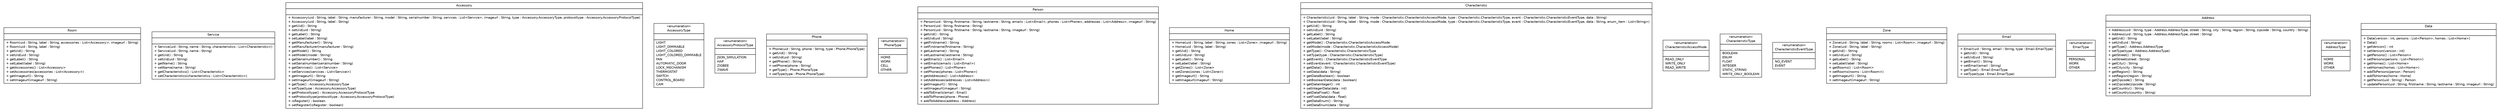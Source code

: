 #!/usr/local/bin/dot
#
# Class diagram 
# Generated by UMLGraph version 5.1 (http://www.umlgraph.org/)
#

digraph G {
	edge [fontname="Helvetica",fontsize=10,labelfontname="Helvetica",labelfontsize=10];
	node [fontname="Helvetica",fontsize=10,shape=plaintext];
	nodesep=0.25;
	ranksep=0.5;
	// com.clapi.data.Room
	c23 [label=<<table title="com.clapi.data.Room" border="0" cellborder="1" cellspacing="0" cellpadding="2" port="p" href="./Room.html">
		<tr><td><table border="0" cellspacing="0" cellpadding="1">
<tr><td align="center" balign="center"> Room </td></tr>
		</table></td></tr>
		<tr><td><table border="0" cellspacing="0" cellpadding="1">
<tr><td align="left" balign="left">  </td></tr>
		</table></td></tr>
		<tr><td><table border="0" cellspacing="0" cellpadding="1">
<tr><td align="left" balign="left"> + Room(uid : String, label : String, accessories : List&lt;Accessory&gt;, imageurl : String) </td></tr>
<tr><td align="left" balign="left"> + Room(uid : String, label : String) </td></tr>
<tr><td align="left" balign="left"> + getUid() : String </td></tr>
<tr><td align="left" balign="left"> + setUid(uid : String) </td></tr>
<tr><td align="left" balign="left"> + getLabel() : String </td></tr>
<tr><td align="left" balign="left"> + setLabel(label : String) </td></tr>
<tr><td align="left" balign="left"> + getAccessories() : List&lt;Accessory&gt; </td></tr>
<tr><td align="left" balign="left"> + setAccessories(accessories : List&lt;Accessory&gt;) </td></tr>
<tr><td align="left" balign="left"> + getImageurl() : String </td></tr>
<tr><td align="left" balign="left"> + setImageurl(imageurl : String) </td></tr>
		</table></td></tr>
		</table>>, fontname="Helvetica", fontcolor="black", fontsize=10.0];
	// com.clapi.data.Service
	c24 [label=<<table title="com.clapi.data.Service" border="0" cellborder="1" cellspacing="0" cellpadding="2" port="p" href="./Service.html">
		<tr><td><table border="0" cellspacing="0" cellpadding="1">
<tr><td align="center" balign="center"> Service </td></tr>
		</table></td></tr>
		<tr><td><table border="0" cellspacing="0" cellpadding="1">
<tr><td align="left" balign="left">  </td></tr>
		</table></td></tr>
		<tr><td><table border="0" cellspacing="0" cellpadding="1">
<tr><td align="left" balign="left"> + Service(uid : String, name : String, characteristics : List&lt;Characteristic&gt;) </td></tr>
<tr><td align="left" balign="left"> + Service(uid : String, name : String) </td></tr>
<tr><td align="left" balign="left"> + getUid() : String </td></tr>
<tr><td align="left" balign="left"> + setUid(uid : String) </td></tr>
<tr><td align="left" balign="left"> + getName() : String </td></tr>
<tr><td align="left" balign="left"> + setName(name : String) </td></tr>
<tr><td align="left" balign="left"> + getCharacteristics() : List&lt;Characteristic&gt; </td></tr>
<tr><td align="left" balign="left"> + setCharacteristics(characteristics : List&lt;Characteristic&gt;) </td></tr>
		</table></td></tr>
		</table>>, fontname="Helvetica", fontcolor="black", fontsize=10.0];
	// com.clapi.data.Accessory
	c25 [label=<<table title="com.clapi.data.Accessory" border="0" cellborder="1" cellspacing="0" cellpadding="2" port="p" href="./Accessory.html">
		<tr><td><table border="0" cellspacing="0" cellpadding="1">
<tr><td align="center" balign="center"> Accessory </td></tr>
		</table></td></tr>
		<tr><td><table border="0" cellspacing="0" cellpadding="1">
<tr><td align="left" balign="left">  </td></tr>
		</table></td></tr>
		<tr><td><table border="0" cellspacing="0" cellpadding="1">
<tr><td align="left" balign="left"> + Accessory(uid : String, label : String, manufacturer : String, model : String, serialnumber : String, services : List&lt;Service&gt;, imageurl : String, type : Accessory.AccessoryType, protocoltype : Accessory.AccessoryProtocolType) </td></tr>
<tr><td align="left" balign="left"> + Accessory(uid : String, label : String) </td></tr>
<tr><td align="left" balign="left"> + getUid() : String </td></tr>
<tr><td align="left" balign="left"> + setUid(uid : String) </td></tr>
<tr><td align="left" balign="left"> + getLabel() : String </td></tr>
<tr><td align="left" balign="left"> + setLabel(label : String) </td></tr>
<tr><td align="left" balign="left"> + getManufacturer() : String </td></tr>
<tr><td align="left" balign="left"> + setManufacturer(manufacturer : String) </td></tr>
<tr><td align="left" balign="left"> + getModel() : String </td></tr>
<tr><td align="left" balign="left"> + setModel(model : String) </td></tr>
<tr><td align="left" balign="left"> + getSerialnumber() : String </td></tr>
<tr><td align="left" balign="left"> + setSerialnumber(serialnumber : String) </td></tr>
<tr><td align="left" balign="left"> + getServices() : List&lt;Service&gt; </td></tr>
<tr><td align="left" balign="left"> + setServices(services : List&lt;Service&gt;) </td></tr>
<tr><td align="left" balign="left"> + getImageurl() : String </td></tr>
<tr><td align="left" balign="left"> + setImageurl(imageurl : String) </td></tr>
<tr><td align="left" balign="left"> + getType() : Accessory.AccessoryType </td></tr>
<tr><td align="left" balign="left"> + setType(type : Accessory.AccessoryType) </td></tr>
<tr><td align="left" balign="left"> + getProtocoltype() : Accessory.AccessoryProtocolType </td></tr>
<tr><td align="left" balign="left"> + setProtocoltype(protocoltype : Accessory.AccessoryProtocolType) </td></tr>
<tr><td align="left" balign="left"> + isRegister() : boolean </td></tr>
<tr><td align="left" balign="left"> + setRegister(isRegister : boolean) </td></tr>
		</table></td></tr>
		</table>>, fontname="Helvetica", fontcolor="black", fontsize=10.0];
	// com.clapi.data.Accessory.AccessoryType
	c26 [label=<<table title="com.clapi.data.Accessory.AccessoryType" border="0" cellborder="1" cellspacing="0" cellpadding="2" port="p" href="./Accessory.AccessoryType.html">
		<tr><td><table border="0" cellspacing="0" cellpadding="1">
<tr><td align="center" balign="center"> &#171;enumeration&#187; </td></tr>
<tr><td align="center" balign="center"> AccessoryType </td></tr>
		</table></td></tr>
		<tr><td><table border="0" cellspacing="0" cellpadding="1">
<tr><td align="left" balign="left">  </td></tr>
		</table></td></tr>
		<tr><td><table border="0" cellspacing="0" cellpadding="1">
<tr><td align="left" balign="left"> LIGHT </td></tr>
<tr><td align="left" balign="left"> LIGHT_DIMMABLE </td></tr>
<tr><td align="left" balign="left"> LIGHT_COLORED </td></tr>
<tr><td align="left" balign="left"> LIGHT_COLORED_DIMMABLE </td></tr>
<tr><td align="left" balign="left"> FAN </td></tr>
<tr><td align="left" balign="left"> AUTOMATIC_DOOR </td></tr>
<tr><td align="left" balign="left"> LOCK_MECHANISM </td></tr>
<tr><td align="left" balign="left"> THERMOSTAT </td></tr>
<tr><td align="left" balign="left"> SWITCH </td></tr>
<tr><td align="left" balign="left"> CONTROL_BOARD </td></tr>
<tr><td align="left" balign="left"> CAM </td></tr>
		</table></td></tr>
		</table>>, fontname="Helvetica", fontcolor="black", fontsize=10.0];
	// com.clapi.data.Accessory.AccessoryProtocolType
	c27 [label=<<table title="com.clapi.data.Accessory.AccessoryProtocolType" border="0" cellborder="1" cellspacing="0" cellpadding="2" port="p" href="./Accessory.AccessoryProtocolType.html">
		<tr><td><table border="0" cellspacing="0" cellpadding="1">
<tr><td align="center" balign="center"> &#171;enumeration&#187; </td></tr>
<tr><td align="center" balign="center"> AccessoryProtocolType </td></tr>
		</table></td></tr>
		<tr><td><table border="0" cellspacing="0" cellpadding="1">
<tr><td align="left" balign="left">  </td></tr>
		</table></td></tr>
		<tr><td><table border="0" cellspacing="0" cellpadding="1">
<tr><td align="left" balign="left"> JSON_SIMULATION </td></tr>
<tr><td align="left" balign="left"> HAP </td></tr>
<tr><td align="left" balign="left"> ZIGBEE </td></tr>
<tr><td align="left" balign="left"> ZWAVE </td></tr>
		</table></td></tr>
		</table>>, fontname="Helvetica", fontcolor="black", fontsize=10.0];
	// com.clapi.data.Phone
	c28 [label=<<table title="com.clapi.data.Phone" border="0" cellborder="1" cellspacing="0" cellpadding="2" port="p" href="./Phone.html">
		<tr><td><table border="0" cellspacing="0" cellpadding="1">
<tr><td align="center" balign="center"> Phone </td></tr>
		</table></td></tr>
		<tr><td><table border="0" cellspacing="0" cellpadding="1">
<tr><td align="left" balign="left">  </td></tr>
		</table></td></tr>
		<tr><td><table border="0" cellspacing="0" cellpadding="1">
<tr><td align="left" balign="left"> + Phone(uid : String, phone : String, type : Phone.PhoneType) </td></tr>
<tr><td align="left" balign="left"> + getUid() : String </td></tr>
<tr><td align="left" balign="left"> + setUid(uid : String) </td></tr>
<tr><td align="left" balign="left"> + getPhone() : String </td></tr>
<tr><td align="left" balign="left"> + setPhone(phone : String) </td></tr>
<tr><td align="left" balign="left"> + getType() : Phone.PhoneType </td></tr>
<tr><td align="left" balign="left"> + setType(type : Phone.PhoneType) </td></tr>
		</table></td></tr>
		</table>>, fontname="Helvetica", fontcolor="black", fontsize=10.0];
	// com.clapi.data.Phone.PhoneType
	c29 [label=<<table title="com.clapi.data.Phone.PhoneType" border="0" cellborder="1" cellspacing="0" cellpadding="2" port="p" href="./Phone.PhoneType.html">
		<tr><td><table border="0" cellspacing="0" cellpadding="1">
<tr><td align="center" balign="center"> &#171;enumeration&#187; </td></tr>
<tr><td align="center" balign="center"> PhoneType </td></tr>
		</table></td></tr>
		<tr><td><table border="0" cellspacing="0" cellpadding="1">
<tr><td align="left" balign="left">  </td></tr>
		</table></td></tr>
		<tr><td><table border="0" cellspacing="0" cellpadding="1">
<tr><td align="left" balign="left"> HOME </td></tr>
<tr><td align="left" balign="left"> WORK </td></tr>
<tr><td align="left" balign="left"> CELL </td></tr>
<tr><td align="left" balign="left"> OTHER </td></tr>
		</table></td></tr>
		</table>>, fontname="Helvetica", fontcolor="black", fontsize=10.0];
	// com.clapi.data.Person
	c30 [label=<<table title="com.clapi.data.Person" border="0" cellborder="1" cellspacing="0" cellpadding="2" port="p" href="./Person.html">
		<tr><td><table border="0" cellspacing="0" cellpadding="1">
<tr><td align="center" balign="center"> Person </td></tr>
		</table></td></tr>
		<tr><td><table border="0" cellspacing="0" cellpadding="1">
<tr><td align="left" balign="left">  </td></tr>
		</table></td></tr>
		<tr><td><table border="0" cellspacing="0" cellpadding="1">
<tr><td align="left" balign="left"> + Person(uid : String, firstname : String, lastname : String, emails : List&lt;Email&gt;, phones : List&lt;Phone&gt;, addresses : List&lt;Address&gt;, imageurl : String) </td></tr>
<tr><td align="left" balign="left"> + Person(uid : String, firstname : String) </td></tr>
<tr><td align="left" balign="left"> + Person(uid : String, firstname : String, lastname : String, imageurl : String) </td></tr>
<tr><td align="left" balign="left"> + getUid() : String </td></tr>
<tr><td align="left" balign="left"> + setUid(uid : String) </td></tr>
<tr><td align="left" balign="left"> + getFirstname() : String </td></tr>
<tr><td align="left" balign="left"> + setFirstname(firstname : String) </td></tr>
<tr><td align="left" balign="left"> + getLastname() : String </td></tr>
<tr><td align="left" balign="left"> + setLastname(lastname : String) </td></tr>
<tr><td align="left" balign="left"> + getEmails() : List&lt;Email&gt; </td></tr>
<tr><td align="left" balign="left"> + setEmails(emails : List&lt;Email&gt;) </td></tr>
<tr><td align="left" balign="left"> + getPhones() : List&lt;Phone&gt; </td></tr>
<tr><td align="left" balign="left"> + setPhones(phones : List&lt;Phone&gt;) </td></tr>
<tr><td align="left" balign="left"> + getAddresses() : List&lt;Address&gt; </td></tr>
<tr><td align="left" balign="left"> + setAddresses(addresses : List&lt;Address&gt;) </td></tr>
<tr><td align="left" balign="left"> + getImageurl() : String </td></tr>
<tr><td align="left" balign="left"> + setImageurl(imageurl : String) </td></tr>
<tr><td align="left" balign="left"> + addToEmails(email : Email) </td></tr>
<tr><td align="left" balign="left"> + addToPhones(phone : Phone) </td></tr>
<tr><td align="left" balign="left"> + addToAddress(address : Address) </td></tr>
		</table></td></tr>
		</table>>, fontname="Helvetica", fontcolor="black", fontsize=10.0];
	// com.clapi.data.Home
	c31 [label=<<table title="com.clapi.data.Home" border="0" cellborder="1" cellspacing="0" cellpadding="2" port="p" href="./Home.html">
		<tr><td><table border="0" cellspacing="0" cellpadding="1">
<tr><td align="center" balign="center"> Home </td></tr>
		</table></td></tr>
		<tr><td><table border="0" cellspacing="0" cellpadding="1">
<tr><td align="left" balign="left">  </td></tr>
		</table></td></tr>
		<tr><td><table border="0" cellspacing="0" cellpadding="1">
<tr><td align="left" balign="left"> + Home(uid : String, label : String, zones : List&lt;Zone&gt;, imageurl : String) </td></tr>
<tr><td align="left" balign="left"> + Home(uid : String, label : String) </td></tr>
<tr><td align="left" balign="left"> + getUid() : String </td></tr>
<tr><td align="left" balign="left"> + setUid(uid : String) </td></tr>
<tr><td align="left" balign="left"> + getLabel() : String </td></tr>
<tr><td align="left" balign="left"> + setLabel(label : String) </td></tr>
<tr><td align="left" balign="left"> + getZones() : List&lt;Zone&gt; </td></tr>
<tr><td align="left" balign="left"> + setZones(zones : List&lt;Zone&gt;) </td></tr>
<tr><td align="left" balign="left"> + getImageurl() : String </td></tr>
<tr><td align="left" balign="left"> + setImageurl(imageurl : String) </td></tr>
		</table></td></tr>
		</table>>, fontname="Helvetica", fontcolor="black", fontsize=10.0];
	// com.clapi.data.Characteristic
	c32 [label=<<table title="com.clapi.data.Characteristic" border="0" cellborder="1" cellspacing="0" cellpadding="2" port="p" href="./Characteristic.html">
		<tr><td><table border="0" cellspacing="0" cellpadding="1">
<tr><td align="center" balign="center"> Characteristic </td></tr>
		</table></td></tr>
		<tr><td><table border="0" cellspacing="0" cellpadding="1">
<tr><td align="left" balign="left">  </td></tr>
		</table></td></tr>
		<tr><td><table border="0" cellspacing="0" cellpadding="1">
<tr><td align="left" balign="left"> + Characteristic(uid : String, label : String, mode : Characteristic.CharacteristicAccessMode, type : Characteristic.CharacteristicType, event : Characteristic.CharacteristicEventType, data : String) </td></tr>
<tr><td align="left" balign="left"> + Characteristic(uid : String, label : String, mode : Characteristic.CharacteristicAccessMode, type : Characteristic.CharacteristicType, event : Characteristic.CharacteristicEventType, data : String, enum_item : List&lt;String&gt;) </td></tr>
<tr><td align="left" balign="left"> + getUid() : String </td></tr>
<tr><td align="left" balign="left"> + setUid(uid : String) </td></tr>
<tr><td align="left" balign="left"> + getLabel() : String </td></tr>
<tr><td align="left" balign="left"> + setLabel(label : String) </td></tr>
<tr><td align="left" balign="left"> + getMode() : Characteristic.CharacteristicAccessMode </td></tr>
<tr><td align="left" balign="left"> + setMode(mode : Characteristic.CharacteristicAccessMode) </td></tr>
<tr><td align="left" balign="left"> + getType() : Characteristic.CharacteristicType </td></tr>
<tr><td align="left" balign="left"> + setType(type : Characteristic.CharacteristicType) </td></tr>
<tr><td align="left" balign="left"> + getEvent() : Characteristic.CharacteristicEventType </td></tr>
<tr><td align="left" balign="left"> + setEvent(event : Characteristic.CharacteristicEventType) </td></tr>
<tr><td align="left" balign="left"> + getData() : String </td></tr>
<tr><td align="left" balign="left"> + setData(data : String) </td></tr>
<tr><td align="left" balign="left"> + getDataBoolean() : boolean </td></tr>
<tr><td align="left" balign="left"> + setBooleanData(data : boolean) </td></tr>
<tr><td align="left" balign="left"> + getDataInteger() : int </td></tr>
<tr><td align="left" balign="left"> + setIntegerData(data : int) </td></tr>
<tr><td align="left" balign="left"> + getDataFloat() : float </td></tr>
<tr><td align="left" balign="left"> + setFloatData(data : float) </td></tr>
<tr><td align="left" balign="left"> + getDataEnum() : String </td></tr>
<tr><td align="left" balign="left"> + setDataEnum(data : String) </td></tr>
		</table></td></tr>
		</table>>, fontname="Helvetica", fontcolor="black", fontsize=10.0];
	// com.clapi.data.Characteristic.CharacteristicAccessMode
	c33 [label=<<table title="com.clapi.data.Characteristic.CharacteristicAccessMode" border="0" cellborder="1" cellspacing="0" cellpadding="2" port="p" href="./Characteristic.CharacteristicAccessMode.html">
		<tr><td><table border="0" cellspacing="0" cellpadding="1">
<tr><td align="center" balign="center"> &#171;enumeration&#187; </td></tr>
<tr><td align="center" balign="center"> CharacteristicAccessMode </td></tr>
		</table></td></tr>
		<tr><td><table border="0" cellspacing="0" cellpadding="1">
<tr><td align="left" balign="left">  </td></tr>
		</table></td></tr>
		<tr><td><table border="0" cellspacing="0" cellpadding="1">
<tr><td align="left" balign="left"> READ_ONLY </td></tr>
<tr><td align="left" balign="left"> WRITE_ONLY </td></tr>
<tr><td align="left" balign="left"> READ_WRITE </td></tr>
		</table></td></tr>
		</table>>, fontname="Helvetica", fontcolor="black", fontsize=10.0];
	// com.clapi.data.Characteristic.CharacteristicType
	c34 [label=<<table title="com.clapi.data.Characteristic.CharacteristicType" border="0" cellborder="1" cellspacing="0" cellpadding="2" port="p" href="./Characteristic.CharacteristicType.html">
		<tr><td><table border="0" cellspacing="0" cellpadding="1">
<tr><td align="center" balign="center"> &#171;enumeration&#187; </td></tr>
<tr><td align="center" balign="center"> CharacteristicType </td></tr>
		</table></td></tr>
		<tr><td><table border="0" cellspacing="0" cellpadding="1">
<tr><td align="left" balign="left">  </td></tr>
		</table></td></tr>
		<tr><td><table border="0" cellspacing="0" cellpadding="1">
<tr><td align="left" balign="left"> BOOLEAN </td></tr>
<tr><td align="left" balign="left"> ENUM </td></tr>
<tr><td align="left" balign="left"> FLOAT </td></tr>
<tr><td align="left" balign="left"> INTEGER </td></tr>
<tr><td align="left" balign="left"> STATIC_STRING </td></tr>
<tr><td align="left" balign="left"> WRITE_ONLY_BOOLEAN </td></tr>
		</table></td></tr>
		</table>>, fontname="Helvetica", fontcolor="black", fontsize=10.0];
	// com.clapi.data.Characteristic.CharacteristicEventType
	c35 [label=<<table title="com.clapi.data.Characteristic.CharacteristicEventType" border="0" cellborder="1" cellspacing="0" cellpadding="2" port="p" href="./Characteristic.CharacteristicEventType.html">
		<tr><td><table border="0" cellspacing="0" cellpadding="1">
<tr><td align="center" balign="center"> &#171;enumeration&#187; </td></tr>
<tr><td align="center" balign="center"> CharacteristicEventType </td></tr>
		</table></td></tr>
		<tr><td><table border="0" cellspacing="0" cellpadding="1">
<tr><td align="left" balign="left">  </td></tr>
		</table></td></tr>
		<tr><td><table border="0" cellspacing="0" cellpadding="1">
<tr><td align="left" balign="left"> NO_EVENT </td></tr>
<tr><td align="left" balign="left"> EVENT </td></tr>
		</table></td></tr>
		</table>>, fontname="Helvetica", fontcolor="black", fontsize=10.0];
	// com.clapi.data.Zone
	c36 [label=<<table title="com.clapi.data.Zone" border="0" cellborder="1" cellspacing="0" cellpadding="2" port="p" href="./Zone.html">
		<tr><td><table border="0" cellspacing="0" cellpadding="1">
<tr><td align="center" balign="center"> Zone </td></tr>
		</table></td></tr>
		<tr><td><table border="0" cellspacing="0" cellpadding="1">
<tr><td align="left" balign="left">  </td></tr>
		</table></td></tr>
		<tr><td><table border="0" cellspacing="0" cellpadding="1">
<tr><td align="left" balign="left"> + Zone(uid : String, label : String, rooms : List&lt;Room&gt;, imageurl : String) </td></tr>
<tr><td align="left" balign="left"> + Zone(uid : String, label : String) </td></tr>
<tr><td align="left" balign="left"> + getUid() : String </td></tr>
<tr><td align="left" balign="left"> + setUid(uid : String) </td></tr>
<tr><td align="left" balign="left"> + getLabel() : String </td></tr>
<tr><td align="left" balign="left"> + setLabel(label : String) </td></tr>
<tr><td align="left" balign="left"> + getRooms() : List&lt;Room&gt; </td></tr>
<tr><td align="left" balign="left"> + setRooms(rooms : List&lt;Room&gt;) </td></tr>
<tr><td align="left" balign="left"> + getImageurl() : String </td></tr>
<tr><td align="left" balign="left"> + setImageurl(imageurl : String) </td></tr>
		</table></td></tr>
		</table>>, fontname="Helvetica", fontcolor="black", fontsize=10.0];
	// com.clapi.data.Email
	c37 [label=<<table title="com.clapi.data.Email" border="0" cellborder="1" cellspacing="0" cellpadding="2" port="p" href="./Email.html">
		<tr><td><table border="0" cellspacing="0" cellpadding="1">
<tr><td align="center" balign="center"> Email </td></tr>
		</table></td></tr>
		<tr><td><table border="0" cellspacing="0" cellpadding="1">
<tr><td align="left" balign="left">  </td></tr>
		</table></td></tr>
		<tr><td><table border="0" cellspacing="0" cellpadding="1">
<tr><td align="left" balign="left"> + Email(uid : String, email : String, type : Email.EmailType) </td></tr>
<tr><td align="left" balign="left"> + getUid() : String </td></tr>
<tr><td align="left" balign="left"> + setUid(uid : String) </td></tr>
<tr><td align="left" balign="left"> + getEmail() : String </td></tr>
<tr><td align="left" balign="left"> + setEmail(email : String) </td></tr>
<tr><td align="left" balign="left"> + getType() : Email.EmailType </td></tr>
<tr><td align="left" balign="left"> + setType(type : Email.EmailType) </td></tr>
		</table></td></tr>
		</table>>, fontname="Helvetica", fontcolor="black", fontsize=10.0];
	// com.clapi.data.Email.EmailType
	c38 [label=<<table title="com.clapi.data.Email.EmailType" border="0" cellborder="1" cellspacing="0" cellpadding="2" port="p" href="./Email.EmailType.html">
		<tr><td><table border="0" cellspacing="0" cellpadding="1">
<tr><td align="center" balign="center"> &#171;enumeration&#187; </td></tr>
<tr><td align="center" balign="center"> EmailType </td></tr>
		</table></td></tr>
		<tr><td><table border="0" cellspacing="0" cellpadding="1">
<tr><td align="left" balign="left">  </td></tr>
		</table></td></tr>
		<tr><td><table border="0" cellspacing="0" cellpadding="1">
<tr><td align="left" balign="left"> PERSONAL </td></tr>
<tr><td align="left" balign="left"> WORK </td></tr>
<tr><td align="left" balign="left"> OTHER </td></tr>
		</table></td></tr>
		</table>>, fontname="Helvetica", fontcolor="black", fontsize=10.0];
	// com.clapi.data.Address
	c39 [label=<<table title="com.clapi.data.Address" border="0" cellborder="1" cellspacing="0" cellpadding="2" port="p" href="./Address.html">
		<tr><td><table border="0" cellspacing="0" cellpadding="1">
<tr><td align="center" balign="center"> Address </td></tr>
		</table></td></tr>
		<tr><td><table border="0" cellspacing="0" cellpadding="1">
<tr><td align="left" balign="left">  </td></tr>
		</table></td></tr>
		<tr><td><table border="0" cellspacing="0" cellpadding="1">
<tr><td align="left" balign="left"> + Address(uid : String, type : Address.AddressType, street : String, city : String, region : String, zipcode : String, country : String) </td></tr>
<tr><td align="left" balign="left"> + Address(uid : String, type : Address.AddressType, street : String) </td></tr>
<tr><td align="left" balign="left"> + getUid() : String </td></tr>
<tr><td align="left" balign="left"> + setUid(uid : String) </td></tr>
<tr><td align="left" balign="left"> + getType() : Address.AddressType </td></tr>
<tr><td align="left" balign="left"> + setType(type : Address.AddressType) </td></tr>
<tr><td align="left" balign="left"> + getStreet() : String </td></tr>
<tr><td align="left" balign="left"> + setStreet(street : String) </td></tr>
<tr><td align="left" balign="left"> + getCity() : String </td></tr>
<tr><td align="left" balign="left"> + setCity(city : String) </td></tr>
<tr><td align="left" balign="left"> + getRegion() : String </td></tr>
<tr><td align="left" balign="left"> + setRegion(region : String) </td></tr>
<tr><td align="left" balign="left"> + getZipcode() : String </td></tr>
<tr><td align="left" balign="left"> + setZipcode(zipcode : String) </td></tr>
<tr><td align="left" balign="left"> + getCountry() : String </td></tr>
<tr><td align="left" balign="left"> + setCountry(country : String) </td></tr>
		</table></td></tr>
		</table>>, fontname="Helvetica", fontcolor="black", fontsize=10.0];
	// com.clapi.data.Address.AddressType
	c40 [label=<<table title="com.clapi.data.Address.AddressType" border="0" cellborder="1" cellspacing="0" cellpadding="2" port="p" href="./Address.AddressType.html">
		<tr><td><table border="0" cellspacing="0" cellpadding="1">
<tr><td align="center" balign="center"> &#171;enumeration&#187; </td></tr>
<tr><td align="center" balign="center"> AddressType </td></tr>
		</table></td></tr>
		<tr><td><table border="0" cellspacing="0" cellpadding="1">
<tr><td align="left" balign="left">  </td></tr>
		</table></td></tr>
		<tr><td><table border="0" cellspacing="0" cellpadding="1">
<tr><td align="left" balign="left"> HOME </td></tr>
<tr><td align="left" balign="left"> WORK </td></tr>
<tr><td align="left" balign="left"> OTHER </td></tr>
		</table></td></tr>
		</table>>, fontname="Helvetica", fontcolor="black", fontsize=10.0];
	// com.clapi.data.Data
	c41 [label=<<table title="com.clapi.data.Data" border="0" cellborder="1" cellspacing="0" cellpadding="2" port="p" href="./Data.html">
		<tr><td><table border="0" cellspacing="0" cellpadding="1">
<tr><td align="center" balign="center"> Data </td></tr>
		</table></td></tr>
		<tr><td><table border="0" cellspacing="0" cellpadding="1">
<tr><td align="left" balign="left">  </td></tr>
		</table></td></tr>
		<tr><td><table border="0" cellspacing="0" cellpadding="1">
<tr><td align="left" balign="left"> + Data(version : int, persons : List&lt;Person&gt;, homes : List&lt;Home&gt;) </td></tr>
<tr><td align="left" balign="left"> + Data() </td></tr>
<tr><td align="left" balign="left"> + getVersion() : int </td></tr>
<tr><td align="left" balign="left"> + setVersion(version : int) </td></tr>
<tr><td align="left" balign="left"> + getPersons() : List&lt;Person&gt; </td></tr>
<tr><td align="left" balign="left"> + setPersons(persons : List&lt;Person&gt;) </td></tr>
<tr><td align="left" balign="left"> + getHomes() : List&lt;Home&gt; </td></tr>
<tr><td align="left" balign="left"> + setHomes(homes : List&lt;Home&gt;) </td></tr>
<tr><td align="left" balign="left"> + addToPersons(person : Person) </td></tr>
<tr><td align="left" balign="left"> + addToHomes(home : Home) </td></tr>
<tr><td align="left" balign="left"> + getPerson(uid : String) : Person </td></tr>
<tr><td align="left" balign="left"> + updatePerson(uid : String, firstname : String, lastname : String, imageurl : String) </td></tr>
		</table></td></tr>
		</table>>, fontname="Helvetica", fontcolor="black", fontsize=10.0];
}

